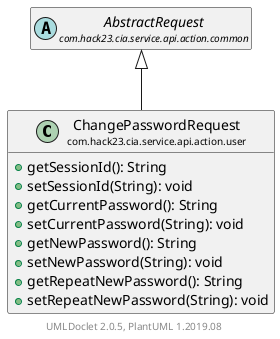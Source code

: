 @startuml
    set namespaceSeparator none
    hide empty fields
    hide empty methods

    class "<size:14>ChangePasswordRequest\n<size:10>com.hack23.cia.service.api.action.user" as com.hack23.cia.service.api.action.user.ChangePasswordRequest [[ChangePasswordRequest.html]] {
        +getSessionId(): String
        +setSessionId(String): void
        +getCurrentPassword(): String
        +setCurrentPassword(String): void
        +getNewPassword(): String
        +setNewPassword(String): void
        +getRepeatNewPassword(): String
        +setRepeatNewPassword(String): void
    }

    abstract class "<size:14>AbstractRequest\n<size:10>com.hack23.cia.service.api.action.common" as com.hack23.cia.service.api.action.common.AbstractRequest [[../common/AbstractRequest.html]]

    com.hack23.cia.service.api.action.common.AbstractRequest <|-- com.hack23.cia.service.api.action.user.ChangePasswordRequest

    center footer UMLDoclet 2.0.5, PlantUML 1.2019.08
@enduml
